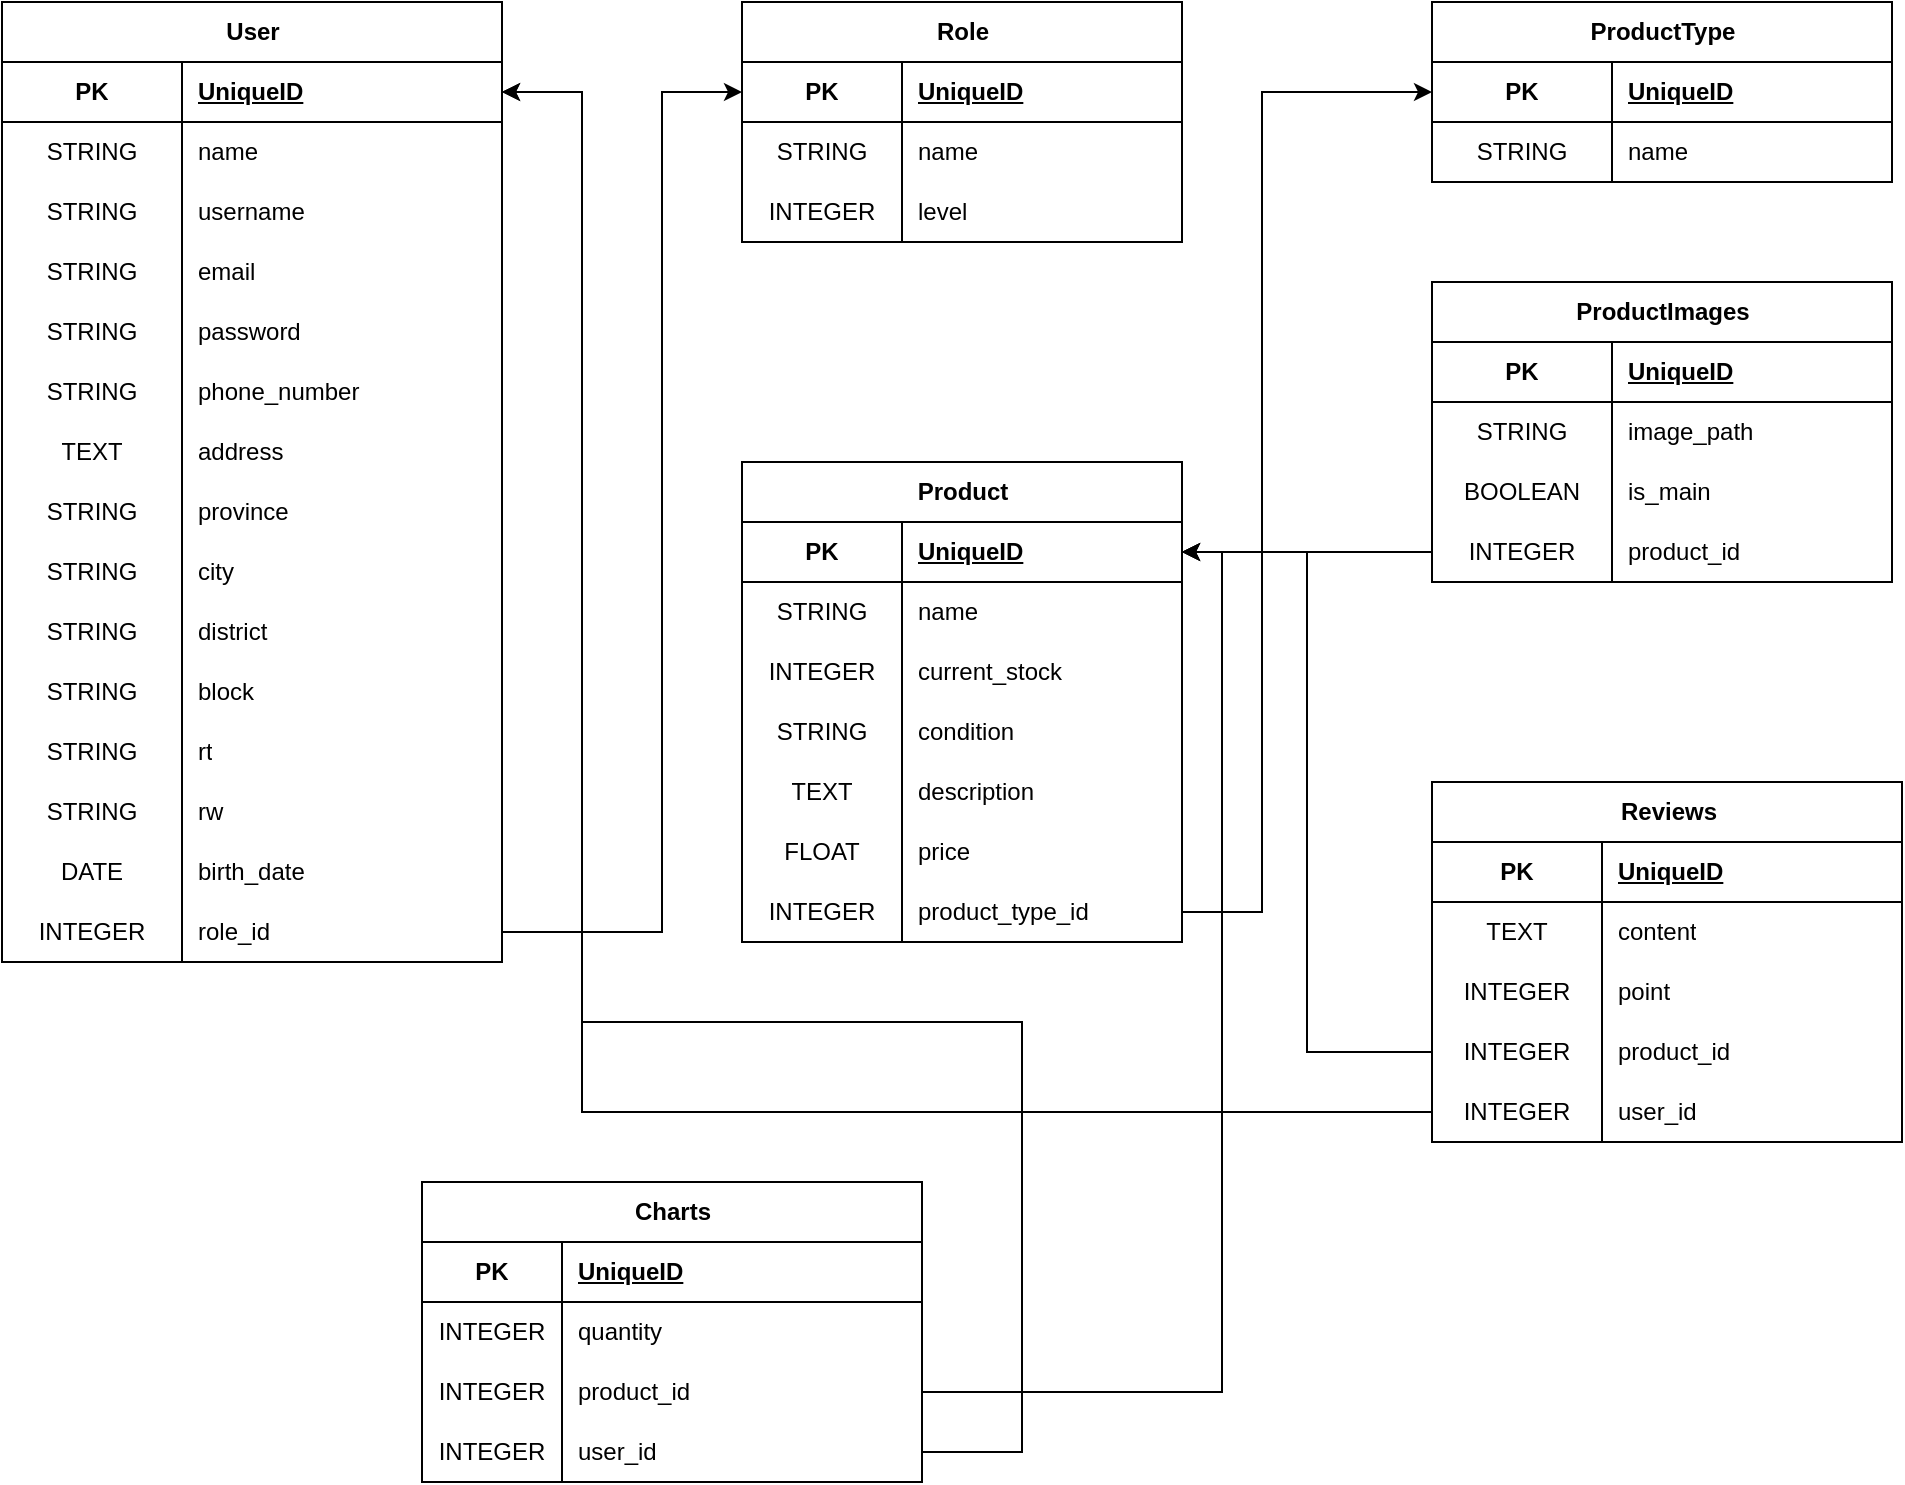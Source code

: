 <mxfile version="26.1.1">
  <diagram name="Page-1" id="uFQFGVS5x57OS-v0RUrf">
    <mxGraphModel dx="1300" dy="700" grid="1" gridSize="10" guides="1" tooltips="1" connect="1" arrows="1" fold="1" page="1" pageScale="1" pageWidth="850" pageHeight="1100" math="0" shadow="0">
      <root>
        <mxCell id="0" />
        <mxCell id="1" parent="0" />
        <mxCell id="eEXow3riam2Vm7GNMPYf-1" value="User" style="shape=table;startSize=30;container=1;collapsible=1;childLayout=tableLayout;fixedRows=1;rowLines=0;fontStyle=1;align=center;resizeLast=1;html=1;" vertex="1" parent="1">
          <mxGeometry x="330" y="180" width="250" height="480" as="geometry" />
        </mxCell>
        <mxCell id="eEXow3riam2Vm7GNMPYf-2" value="" style="shape=tableRow;horizontal=0;startSize=0;swimlaneHead=0;swimlaneBody=0;fillColor=none;collapsible=0;dropTarget=0;points=[[0,0.5],[1,0.5]];portConstraint=eastwest;top=0;left=0;right=0;bottom=1;" vertex="1" parent="eEXow3riam2Vm7GNMPYf-1">
          <mxGeometry y="30" width="250" height="30" as="geometry" />
        </mxCell>
        <mxCell id="eEXow3riam2Vm7GNMPYf-3" value="PK" style="shape=partialRectangle;connectable=0;fillColor=none;top=0;left=0;bottom=0;right=0;fontStyle=1;overflow=hidden;whiteSpace=wrap;html=1;" vertex="1" parent="eEXow3riam2Vm7GNMPYf-2">
          <mxGeometry width="90" height="30" as="geometry">
            <mxRectangle width="90" height="30" as="alternateBounds" />
          </mxGeometry>
        </mxCell>
        <mxCell id="eEXow3riam2Vm7GNMPYf-4" value="UniqueID" style="shape=partialRectangle;connectable=0;fillColor=none;top=0;left=0;bottom=0;right=0;align=left;spacingLeft=6;fontStyle=5;overflow=hidden;whiteSpace=wrap;html=1;" vertex="1" parent="eEXow3riam2Vm7GNMPYf-2">
          <mxGeometry x="90" width="160" height="30" as="geometry">
            <mxRectangle width="160" height="30" as="alternateBounds" />
          </mxGeometry>
        </mxCell>
        <mxCell id="eEXow3riam2Vm7GNMPYf-5" value="" style="shape=tableRow;horizontal=0;startSize=0;swimlaneHead=0;swimlaneBody=0;fillColor=none;collapsible=0;dropTarget=0;points=[[0,0.5],[1,0.5]];portConstraint=eastwest;top=0;left=0;right=0;bottom=0;" vertex="1" parent="eEXow3riam2Vm7GNMPYf-1">
          <mxGeometry y="60" width="250" height="30" as="geometry" />
        </mxCell>
        <mxCell id="eEXow3riam2Vm7GNMPYf-6" value="STRING" style="shape=partialRectangle;connectable=0;fillColor=none;top=0;left=0;bottom=0;right=0;editable=1;overflow=hidden;whiteSpace=wrap;html=1;" vertex="1" parent="eEXow3riam2Vm7GNMPYf-5">
          <mxGeometry width="90" height="30" as="geometry">
            <mxRectangle width="90" height="30" as="alternateBounds" />
          </mxGeometry>
        </mxCell>
        <mxCell id="eEXow3riam2Vm7GNMPYf-7" value="name" style="shape=partialRectangle;connectable=0;fillColor=none;top=0;left=0;bottom=0;right=0;align=left;spacingLeft=6;overflow=hidden;whiteSpace=wrap;html=1;" vertex="1" parent="eEXow3riam2Vm7GNMPYf-5">
          <mxGeometry x="90" width="160" height="30" as="geometry">
            <mxRectangle width="160" height="30" as="alternateBounds" />
          </mxGeometry>
        </mxCell>
        <mxCell id="eEXow3riam2Vm7GNMPYf-8" value="" style="shape=tableRow;horizontal=0;startSize=0;swimlaneHead=0;swimlaneBody=0;fillColor=none;collapsible=0;dropTarget=0;points=[[0,0.5],[1,0.5]];portConstraint=eastwest;top=0;left=0;right=0;bottom=0;" vertex="1" parent="eEXow3riam2Vm7GNMPYf-1">
          <mxGeometry y="90" width="250" height="30" as="geometry" />
        </mxCell>
        <mxCell id="eEXow3riam2Vm7GNMPYf-9" value="STRING" style="shape=partialRectangle;connectable=0;fillColor=none;top=0;left=0;bottom=0;right=0;editable=1;overflow=hidden;whiteSpace=wrap;html=1;" vertex="1" parent="eEXow3riam2Vm7GNMPYf-8">
          <mxGeometry width="90" height="30" as="geometry">
            <mxRectangle width="90" height="30" as="alternateBounds" />
          </mxGeometry>
        </mxCell>
        <mxCell id="eEXow3riam2Vm7GNMPYf-10" value="username" style="shape=partialRectangle;connectable=0;fillColor=none;top=0;left=0;bottom=0;right=0;align=left;spacingLeft=6;overflow=hidden;whiteSpace=wrap;html=1;" vertex="1" parent="eEXow3riam2Vm7GNMPYf-8">
          <mxGeometry x="90" width="160" height="30" as="geometry">
            <mxRectangle width="160" height="30" as="alternateBounds" />
          </mxGeometry>
        </mxCell>
        <mxCell id="eEXow3riam2Vm7GNMPYf-11" value="" style="shape=tableRow;horizontal=0;startSize=0;swimlaneHead=0;swimlaneBody=0;fillColor=none;collapsible=0;dropTarget=0;points=[[0,0.5],[1,0.5]];portConstraint=eastwest;top=0;left=0;right=0;bottom=0;" vertex="1" parent="eEXow3riam2Vm7GNMPYf-1">
          <mxGeometry y="120" width="250" height="30" as="geometry" />
        </mxCell>
        <mxCell id="eEXow3riam2Vm7GNMPYf-12" value="STRING" style="shape=partialRectangle;connectable=0;fillColor=none;top=0;left=0;bottom=0;right=0;editable=1;overflow=hidden;whiteSpace=wrap;html=1;" vertex="1" parent="eEXow3riam2Vm7GNMPYf-11">
          <mxGeometry width="90" height="30" as="geometry">
            <mxRectangle width="90" height="30" as="alternateBounds" />
          </mxGeometry>
        </mxCell>
        <mxCell id="eEXow3riam2Vm7GNMPYf-13" value="email" style="shape=partialRectangle;connectable=0;fillColor=none;top=0;left=0;bottom=0;right=0;align=left;spacingLeft=6;overflow=hidden;whiteSpace=wrap;html=1;" vertex="1" parent="eEXow3riam2Vm7GNMPYf-11">
          <mxGeometry x="90" width="160" height="30" as="geometry">
            <mxRectangle width="160" height="30" as="alternateBounds" />
          </mxGeometry>
        </mxCell>
        <mxCell id="eEXow3riam2Vm7GNMPYf-14" value="" style="shape=tableRow;horizontal=0;startSize=0;swimlaneHead=0;swimlaneBody=0;fillColor=none;collapsible=0;dropTarget=0;points=[[0,0.5],[1,0.5]];portConstraint=eastwest;top=0;left=0;right=0;bottom=0;" vertex="1" parent="eEXow3riam2Vm7GNMPYf-1">
          <mxGeometry y="150" width="250" height="30" as="geometry" />
        </mxCell>
        <mxCell id="eEXow3riam2Vm7GNMPYf-15" value="STRING" style="shape=partialRectangle;connectable=0;fillColor=none;top=0;left=0;bottom=0;right=0;editable=1;overflow=hidden;whiteSpace=wrap;html=1;" vertex="1" parent="eEXow3riam2Vm7GNMPYf-14">
          <mxGeometry width="90" height="30" as="geometry">
            <mxRectangle width="90" height="30" as="alternateBounds" />
          </mxGeometry>
        </mxCell>
        <mxCell id="eEXow3riam2Vm7GNMPYf-16" value="password" style="shape=partialRectangle;connectable=0;fillColor=none;top=0;left=0;bottom=0;right=0;align=left;spacingLeft=6;overflow=hidden;whiteSpace=wrap;html=1;" vertex="1" parent="eEXow3riam2Vm7GNMPYf-14">
          <mxGeometry x="90" width="160" height="30" as="geometry">
            <mxRectangle width="160" height="30" as="alternateBounds" />
          </mxGeometry>
        </mxCell>
        <mxCell id="eEXow3riam2Vm7GNMPYf-17" value="" style="shape=tableRow;horizontal=0;startSize=0;swimlaneHead=0;swimlaneBody=0;fillColor=none;collapsible=0;dropTarget=0;points=[[0,0.5],[1,0.5]];portConstraint=eastwest;top=0;left=0;right=0;bottom=0;" vertex="1" parent="eEXow3riam2Vm7GNMPYf-1">
          <mxGeometry y="180" width="250" height="30" as="geometry" />
        </mxCell>
        <mxCell id="eEXow3riam2Vm7GNMPYf-18" value="STRING" style="shape=partialRectangle;connectable=0;fillColor=none;top=0;left=0;bottom=0;right=0;editable=1;overflow=hidden;whiteSpace=wrap;html=1;" vertex="1" parent="eEXow3riam2Vm7GNMPYf-17">
          <mxGeometry width="90" height="30" as="geometry">
            <mxRectangle width="90" height="30" as="alternateBounds" />
          </mxGeometry>
        </mxCell>
        <mxCell id="eEXow3riam2Vm7GNMPYf-19" value="phone_number" style="shape=partialRectangle;connectable=0;fillColor=none;top=0;left=0;bottom=0;right=0;align=left;spacingLeft=6;overflow=hidden;whiteSpace=wrap;html=1;" vertex="1" parent="eEXow3riam2Vm7GNMPYf-17">
          <mxGeometry x="90" width="160" height="30" as="geometry">
            <mxRectangle width="160" height="30" as="alternateBounds" />
          </mxGeometry>
        </mxCell>
        <mxCell id="eEXow3riam2Vm7GNMPYf-20" value="" style="shape=tableRow;horizontal=0;startSize=0;swimlaneHead=0;swimlaneBody=0;fillColor=none;collapsible=0;dropTarget=0;points=[[0,0.5],[1,0.5]];portConstraint=eastwest;top=0;left=0;right=0;bottom=0;" vertex="1" parent="eEXow3riam2Vm7GNMPYf-1">
          <mxGeometry y="210" width="250" height="30" as="geometry" />
        </mxCell>
        <mxCell id="eEXow3riam2Vm7GNMPYf-21" value="TEXT" style="shape=partialRectangle;connectable=0;fillColor=none;top=0;left=0;bottom=0;right=0;editable=1;overflow=hidden;whiteSpace=wrap;html=1;" vertex="1" parent="eEXow3riam2Vm7GNMPYf-20">
          <mxGeometry width="90" height="30" as="geometry">
            <mxRectangle width="90" height="30" as="alternateBounds" />
          </mxGeometry>
        </mxCell>
        <mxCell id="eEXow3riam2Vm7GNMPYf-22" value="address" style="shape=partialRectangle;connectable=0;fillColor=none;top=0;left=0;bottom=0;right=0;align=left;spacingLeft=6;overflow=hidden;whiteSpace=wrap;html=1;" vertex="1" parent="eEXow3riam2Vm7GNMPYf-20">
          <mxGeometry x="90" width="160" height="30" as="geometry">
            <mxRectangle width="160" height="30" as="alternateBounds" />
          </mxGeometry>
        </mxCell>
        <mxCell id="eEXow3riam2Vm7GNMPYf-23" value="" style="shape=tableRow;horizontal=0;startSize=0;swimlaneHead=0;swimlaneBody=0;fillColor=none;collapsible=0;dropTarget=0;points=[[0,0.5],[1,0.5]];portConstraint=eastwest;top=0;left=0;right=0;bottom=0;" vertex="1" parent="eEXow3riam2Vm7GNMPYf-1">
          <mxGeometry y="240" width="250" height="30" as="geometry" />
        </mxCell>
        <mxCell id="eEXow3riam2Vm7GNMPYf-24" value="STRING" style="shape=partialRectangle;connectable=0;fillColor=none;top=0;left=0;bottom=0;right=0;editable=1;overflow=hidden;whiteSpace=wrap;html=1;" vertex="1" parent="eEXow3riam2Vm7GNMPYf-23">
          <mxGeometry width="90" height="30" as="geometry">
            <mxRectangle width="90" height="30" as="alternateBounds" />
          </mxGeometry>
        </mxCell>
        <mxCell id="eEXow3riam2Vm7GNMPYf-25" value="province" style="shape=partialRectangle;connectable=0;fillColor=none;top=0;left=0;bottom=0;right=0;align=left;spacingLeft=6;overflow=hidden;whiteSpace=wrap;html=1;" vertex="1" parent="eEXow3riam2Vm7GNMPYf-23">
          <mxGeometry x="90" width="160" height="30" as="geometry">
            <mxRectangle width="160" height="30" as="alternateBounds" />
          </mxGeometry>
        </mxCell>
        <mxCell id="eEXow3riam2Vm7GNMPYf-26" value="" style="shape=tableRow;horizontal=0;startSize=0;swimlaneHead=0;swimlaneBody=0;fillColor=none;collapsible=0;dropTarget=0;points=[[0,0.5],[1,0.5]];portConstraint=eastwest;top=0;left=0;right=0;bottom=0;" vertex="1" parent="eEXow3riam2Vm7GNMPYf-1">
          <mxGeometry y="270" width="250" height="30" as="geometry" />
        </mxCell>
        <mxCell id="eEXow3riam2Vm7GNMPYf-27" value="STRING" style="shape=partialRectangle;connectable=0;fillColor=none;top=0;left=0;bottom=0;right=0;editable=1;overflow=hidden;whiteSpace=wrap;html=1;" vertex="1" parent="eEXow3riam2Vm7GNMPYf-26">
          <mxGeometry width="90" height="30" as="geometry">
            <mxRectangle width="90" height="30" as="alternateBounds" />
          </mxGeometry>
        </mxCell>
        <mxCell id="eEXow3riam2Vm7GNMPYf-28" value="city" style="shape=partialRectangle;connectable=0;fillColor=none;top=0;left=0;bottom=0;right=0;align=left;spacingLeft=6;overflow=hidden;whiteSpace=wrap;html=1;" vertex="1" parent="eEXow3riam2Vm7GNMPYf-26">
          <mxGeometry x="90" width="160" height="30" as="geometry">
            <mxRectangle width="160" height="30" as="alternateBounds" />
          </mxGeometry>
        </mxCell>
        <mxCell id="eEXow3riam2Vm7GNMPYf-29" value="" style="shape=tableRow;horizontal=0;startSize=0;swimlaneHead=0;swimlaneBody=0;fillColor=none;collapsible=0;dropTarget=0;points=[[0,0.5],[1,0.5]];portConstraint=eastwest;top=0;left=0;right=0;bottom=0;" vertex="1" parent="eEXow3riam2Vm7GNMPYf-1">
          <mxGeometry y="300" width="250" height="30" as="geometry" />
        </mxCell>
        <mxCell id="eEXow3riam2Vm7GNMPYf-30" value="STRING" style="shape=partialRectangle;connectable=0;fillColor=none;top=0;left=0;bottom=0;right=0;editable=1;overflow=hidden;whiteSpace=wrap;html=1;" vertex="1" parent="eEXow3riam2Vm7GNMPYf-29">
          <mxGeometry width="90" height="30" as="geometry">
            <mxRectangle width="90" height="30" as="alternateBounds" />
          </mxGeometry>
        </mxCell>
        <mxCell id="eEXow3riam2Vm7GNMPYf-31" value="district" style="shape=partialRectangle;connectable=0;fillColor=none;top=0;left=0;bottom=0;right=0;align=left;spacingLeft=6;overflow=hidden;whiteSpace=wrap;html=1;" vertex="1" parent="eEXow3riam2Vm7GNMPYf-29">
          <mxGeometry x="90" width="160" height="30" as="geometry">
            <mxRectangle width="160" height="30" as="alternateBounds" />
          </mxGeometry>
        </mxCell>
        <mxCell id="eEXow3riam2Vm7GNMPYf-32" value="" style="shape=tableRow;horizontal=0;startSize=0;swimlaneHead=0;swimlaneBody=0;fillColor=none;collapsible=0;dropTarget=0;points=[[0,0.5],[1,0.5]];portConstraint=eastwest;top=0;left=0;right=0;bottom=0;" vertex="1" parent="eEXow3riam2Vm7GNMPYf-1">
          <mxGeometry y="330" width="250" height="30" as="geometry" />
        </mxCell>
        <mxCell id="eEXow3riam2Vm7GNMPYf-33" value="STRING" style="shape=partialRectangle;connectable=0;fillColor=none;top=0;left=0;bottom=0;right=0;editable=1;overflow=hidden;whiteSpace=wrap;html=1;" vertex="1" parent="eEXow3riam2Vm7GNMPYf-32">
          <mxGeometry width="90" height="30" as="geometry">
            <mxRectangle width="90" height="30" as="alternateBounds" />
          </mxGeometry>
        </mxCell>
        <mxCell id="eEXow3riam2Vm7GNMPYf-34" value="block" style="shape=partialRectangle;connectable=0;fillColor=none;top=0;left=0;bottom=0;right=0;align=left;spacingLeft=6;overflow=hidden;whiteSpace=wrap;html=1;" vertex="1" parent="eEXow3riam2Vm7GNMPYf-32">
          <mxGeometry x="90" width="160" height="30" as="geometry">
            <mxRectangle width="160" height="30" as="alternateBounds" />
          </mxGeometry>
        </mxCell>
        <mxCell id="eEXow3riam2Vm7GNMPYf-35" value="" style="shape=tableRow;horizontal=0;startSize=0;swimlaneHead=0;swimlaneBody=0;fillColor=none;collapsible=0;dropTarget=0;points=[[0,0.5],[1,0.5]];portConstraint=eastwest;top=0;left=0;right=0;bottom=0;" vertex="1" parent="eEXow3riam2Vm7GNMPYf-1">
          <mxGeometry y="360" width="250" height="30" as="geometry" />
        </mxCell>
        <mxCell id="eEXow3riam2Vm7GNMPYf-36" value="STRING" style="shape=partialRectangle;connectable=0;fillColor=none;top=0;left=0;bottom=0;right=0;editable=1;overflow=hidden;whiteSpace=wrap;html=1;" vertex="1" parent="eEXow3riam2Vm7GNMPYf-35">
          <mxGeometry width="90" height="30" as="geometry">
            <mxRectangle width="90" height="30" as="alternateBounds" />
          </mxGeometry>
        </mxCell>
        <mxCell id="eEXow3riam2Vm7GNMPYf-37" value="rt" style="shape=partialRectangle;connectable=0;fillColor=none;top=0;left=0;bottom=0;right=0;align=left;spacingLeft=6;overflow=hidden;whiteSpace=wrap;html=1;" vertex="1" parent="eEXow3riam2Vm7GNMPYf-35">
          <mxGeometry x="90" width="160" height="30" as="geometry">
            <mxRectangle width="160" height="30" as="alternateBounds" />
          </mxGeometry>
        </mxCell>
        <mxCell id="eEXow3riam2Vm7GNMPYf-38" value="" style="shape=tableRow;horizontal=0;startSize=0;swimlaneHead=0;swimlaneBody=0;fillColor=none;collapsible=0;dropTarget=0;points=[[0,0.5],[1,0.5]];portConstraint=eastwest;top=0;left=0;right=0;bottom=0;" vertex="1" parent="eEXow3riam2Vm7GNMPYf-1">
          <mxGeometry y="390" width="250" height="30" as="geometry" />
        </mxCell>
        <mxCell id="eEXow3riam2Vm7GNMPYf-39" value="STRING" style="shape=partialRectangle;connectable=0;fillColor=none;top=0;left=0;bottom=0;right=0;editable=1;overflow=hidden;whiteSpace=wrap;html=1;" vertex="1" parent="eEXow3riam2Vm7GNMPYf-38">
          <mxGeometry width="90" height="30" as="geometry">
            <mxRectangle width="90" height="30" as="alternateBounds" />
          </mxGeometry>
        </mxCell>
        <mxCell id="eEXow3riam2Vm7GNMPYf-40" value="rw" style="shape=partialRectangle;connectable=0;fillColor=none;top=0;left=0;bottom=0;right=0;align=left;spacingLeft=6;overflow=hidden;whiteSpace=wrap;html=1;" vertex="1" parent="eEXow3riam2Vm7GNMPYf-38">
          <mxGeometry x="90" width="160" height="30" as="geometry">
            <mxRectangle width="160" height="30" as="alternateBounds" />
          </mxGeometry>
        </mxCell>
        <mxCell id="eEXow3riam2Vm7GNMPYf-41" value="" style="shape=tableRow;horizontal=0;startSize=0;swimlaneHead=0;swimlaneBody=0;fillColor=none;collapsible=0;dropTarget=0;points=[[0,0.5],[1,0.5]];portConstraint=eastwest;top=0;left=0;right=0;bottom=0;" vertex="1" parent="eEXow3riam2Vm7GNMPYf-1">
          <mxGeometry y="420" width="250" height="30" as="geometry" />
        </mxCell>
        <mxCell id="eEXow3riam2Vm7GNMPYf-42" value="DATE" style="shape=partialRectangle;connectable=0;fillColor=none;top=0;left=0;bottom=0;right=0;editable=1;overflow=hidden;whiteSpace=wrap;html=1;" vertex="1" parent="eEXow3riam2Vm7GNMPYf-41">
          <mxGeometry width="90" height="30" as="geometry">
            <mxRectangle width="90" height="30" as="alternateBounds" />
          </mxGeometry>
        </mxCell>
        <mxCell id="eEXow3riam2Vm7GNMPYf-43" value="birth_date" style="shape=partialRectangle;connectable=0;fillColor=none;top=0;left=0;bottom=0;right=0;align=left;spacingLeft=6;overflow=hidden;whiteSpace=wrap;html=1;" vertex="1" parent="eEXow3riam2Vm7GNMPYf-41">
          <mxGeometry x="90" width="160" height="30" as="geometry">
            <mxRectangle width="160" height="30" as="alternateBounds" />
          </mxGeometry>
        </mxCell>
        <mxCell id="eEXow3riam2Vm7GNMPYf-44" value="" style="shape=tableRow;horizontal=0;startSize=0;swimlaneHead=0;swimlaneBody=0;fillColor=none;collapsible=0;dropTarget=0;points=[[0,0.5],[1,0.5]];portConstraint=eastwest;top=0;left=0;right=0;bottom=0;" vertex="1" parent="eEXow3riam2Vm7GNMPYf-1">
          <mxGeometry y="450" width="250" height="30" as="geometry" />
        </mxCell>
        <mxCell id="eEXow3riam2Vm7GNMPYf-45" value="INTEGER" style="shape=partialRectangle;connectable=0;fillColor=none;top=0;left=0;bottom=0;right=0;editable=1;overflow=hidden;whiteSpace=wrap;html=1;" vertex="1" parent="eEXow3riam2Vm7GNMPYf-44">
          <mxGeometry width="90" height="30" as="geometry">
            <mxRectangle width="90" height="30" as="alternateBounds" />
          </mxGeometry>
        </mxCell>
        <mxCell id="eEXow3riam2Vm7GNMPYf-46" value="role_id" style="shape=partialRectangle;connectable=0;fillColor=none;top=0;left=0;bottom=0;right=0;align=left;spacingLeft=6;overflow=hidden;whiteSpace=wrap;html=1;" vertex="1" parent="eEXow3riam2Vm7GNMPYf-44">
          <mxGeometry x="90" width="160" height="30" as="geometry">
            <mxRectangle width="160" height="30" as="alternateBounds" />
          </mxGeometry>
        </mxCell>
        <mxCell id="eEXow3riam2Vm7GNMPYf-47" value="Role" style="shape=table;startSize=30;container=1;collapsible=1;childLayout=tableLayout;fixedRows=1;rowLines=0;fontStyle=1;align=center;resizeLast=1;html=1;" vertex="1" parent="1">
          <mxGeometry x="700" y="180" width="220" height="120" as="geometry" />
        </mxCell>
        <mxCell id="eEXow3riam2Vm7GNMPYf-48" value="" style="shape=tableRow;horizontal=0;startSize=0;swimlaneHead=0;swimlaneBody=0;fillColor=none;collapsible=0;dropTarget=0;points=[[0,0.5],[1,0.5]];portConstraint=eastwest;top=0;left=0;right=0;bottom=1;" vertex="1" parent="eEXow3riam2Vm7GNMPYf-47">
          <mxGeometry y="30" width="220" height="30" as="geometry" />
        </mxCell>
        <mxCell id="eEXow3riam2Vm7GNMPYf-49" value="PK" style="shape=partialRectangle;connectable=0;fillColor=none;top=0;left=0;bottom=0;right=0;fontStyle=1;overflow=hidden;whiteSpace=wrap;html=1;" vertex="1" parent="eEXow3riam2Vm7GNMPYf-48">
          <mxGeometry width="80" height="30" as="geometry">
            <mxRectangle width="80" height="30" as="alternateBounds" />
          </mxGeometry>
        </mxCell>
        <mxCell id="eEXow3riam2Vm7GNMPYf-50" value="UniqueID" style="shape=partialRectangle;connectable=0;fillColor=none;top=0;left=0;bottom=0;right=0;align=left;spacingLeft=6;fontStyle=5;overflow=hidden;whiteSpace=wrap;html=1;" vertex="1" parent="eEXow3riam2Vm7GNMPYf-48">
          <mxGeometry x="80" width="140" height="30" as="geometry">
            <mxRectangle width="140" height="30" as="alternateBounds" />
          </mxGeometry>
        </mxCell>
        <mxCell id="eEXow3riam2Vm7GNMPYf-51" value="" style="shape=tableRow;horizontal=0;startSize=0;swimlaneHead=0;swimlaneBody=0;fillColor=none;collapsible=0;dropTarget=0;points=[[0,0.5],[1,0.5]];portConstraint=eastwest;top=0;left=0;right=0;bottom=0;" vertex="1" parent="eEXow3riam2Vm7GNMPYf-47">
          <mxGeometry y="60" width="220" height="30" as="geometry" />
        </mxCell>
        <mxCell id="eEXow3riam2Vm7GNMPYf-52" value="STRING" style="shape=partialRectangle;connectable=0;fillColor=none;top=0;left=0;bottom=0;right=0;editable=1;overflow=hidden;whiteSpace=wrap;html=1;" vertex="1" parent="eEXow3riam2Vm7GNMPYf-51">
          <mxGeometry width="80" height="30" as="geometry">
            <mxRectangle width="80" height="30" as="alternateBounds" />
          </mxGeometry>
        </mxCell>
        <mxCell id="eEXow3riam2Vm7GNMPYf-53" value="name" style="shape=partialRectangle;connectable=0;fillColor=none;top=0;left=0;bottom=0;right=0;align=left;spacingLeft=6;overflow=hidden;whiteSpace=wrap;html=1;" vertex="1" parent="eEXow3riam2Vm7GNMPYf-51">
          <mxGeometry x="80" width="140" height="30" as="geometry">
            <mxRectangle width="140" height="30" as="alternateBounds" />
          </mxGeometry>
        </mxCell>
        <mxCell id="eEXow3riam2Vm7GNMPYf-54" value="" style="shape=tableRow;horizontal=0;startSize=0;swimlaneHead=0;swimlaneBody=0;fillColor=none;collapsible=0;dropTarget=0;points=[[0,0.5],[1,0.5]];portConstraint=eastwest;top=0;left=0;right=0;bottom=0;" vertex="1" parent="eEXow3riam2Vm7GNMPYf-47">
          <mxGeometry y="90" width="220" height="30" as="geometry" />
        </mxCell>
        <mxCell id="eEXow3riam2Vm7GNMPYf-55" value="INTEGER" style="shape=partialRectangle;connectable=0;fillColor=none;top=0;left=0;bottom=0;right=0;editable=1;overflow=hidden;whiteSpace=wrap;html=1;" vertex="1" parent="eEXow3riam2Vm7GNMPYf-54">
          <mxGeometry width="80" height="30" as="geometry">
            <mxRectangle width="80" height="30" as="alternateBounds" />
          </mxGeometry>
        </mxCell>
        <mxCell id="eEXow3riam2Vm7GNMPYf-56" value="level" style="shape=partialRectangle;connectable=0;fillColor=none;top=0;left=0;bottom=0;right=0;align=left;spacingLeft=6;overflow=hidden;whiteSpace=wrap;html=1;" vertex="1" parent="eEXow3riam2Vm7GNMPYf-54">
          <mxGeometry x="80" width="140" height="30" as="geometry">
            <mxRectangle width="140" height="30" as="alternateBounds" />
          </mxGeometry>
        </mxCell>
        <mxCell id="eEXow3riam2Vm7GNMPYf-60" style="edgeStyle=orthogonalEdgeStyle;rounded=0;orthogonalLoop=1;jettySize=auto;html=1;entryX=0;entryY=0.5;entryDx=0;entryDy=0;" edge="1" parent="1" source="eEXow3riam2Vm7GNMPYf-44" target="eEXow3riam2Vm7GNMPYf-48">
          <mxGeometry relative="1" as="geometry">
            <Array as="points">
              <mxPoint x="660" y="645" />
              <mxPoint x="660" y="225" />
            </Array>
          </mxGeometry>
        </mxCell>
        <mxCell id="eEXow3riam2Vm7GNMPYf-61" value="Product" style="shape=table;startSize=30;container=1;collapsible=1;childLayout=tableLayout;fixedRows=1;rowLines=0;fontStyle=1;align=center;resizeLast=1;html=1;" vertex="1" parent="1">
          <mxGeometry x="700" y="410" width="220.0" height="240" as="geometry" />
        </mxCell>
        <mxCell id="eEXow3riam2Vm7GNMPYf-62" value="" style="shape=tableRow;horizontal=0;startSize=0;swimlaneHead=0;swimlaneBody=0;fillColor=none;collapsible=0;dropTarget=0;points=[[0,0.5],[1,0.5]];portConstraint=eastwest;top=0;left=0;right=0;bottom=1;" vertex="1" parent="eEXow3riam2Vm7GNMPYf-61">
          <mxGeometry y="30" width="220.0" height="30" as="geometry" />
        </mxCell>
        <mxCell id="eEXow3riam2Vm7GNMPYf-63" value="PK" style="shape=partialRectangle;connectable=0;fillColor=none;top=0;left=0;bottom=0;right=0;fontStyle=1;overflow=hidden;whiteSpace=wrap;html=1;" vertex="1" parent="eEXow3riam2Vm7GNMPYf-62">
          <mxGeometry width="80" height="30" as="geometry">
            <mxRectangle width="80" height="30" as="alternateBounds" />
          </mxGeometry>
        </mxCell>
        <mxCell id="eEXow3riam2Vm7GNMPYf-64" value="UniqueID" style="shape=partialRectangle;connectable=0;fillColor=none;top=0;left=0;bottom=0;right=0;align=left;spacingLeft=6;fontStyle=5;overflow=hidden;whiteSpace=wrap;html=1;" vertex="1" parent="eEXow3riam2Vm7GNMPYf-62">
          <mxGeometry x="80" width="140.0" height="30" as="geometry">
            <mxRectangle width="140.0" height="30" as="alternateBounds" />
          </mxGeometry>
        </mxCell>
        <mxCell id="eEXow3riam2Vm7GNMPYf-65" value="" style="shape=tableRow;horizontal=0;startSize=0;swimlaneHead=0;swimlaneBody=0;fillColor=none;collapsible=0;dropTarget=0;points=[[0,0.5],[1,0.5]];portConstraint=eastwest;top=0;left=0;right=0;bottom=0;" vertex="1" parent="eEXow3riam2Vm7GNMPYf-61">
          <mxGeometry y="60" width="220.0" height="30" as="geometry" />
        </mxCell>
        <mxCell id="eEXow3riam2Vm7GNMPYf-66" value="STRING" style="shape=partialRectangle;connectable=0;fillColor=none;top=0;left=0;bottom=0;right=0;editable=1;overflow=hidden;whiteSpace=wrap;html=1;" vertex="1" parent="eEXow3riam2Vm7GNMPYf-65">
          <mxGeometry width="80" height="30" as="geometry">
            <mxRectangle width="80" height="30" as="alternateBounds" />
          </mxGeometry>
        </mxCell>
        <mxCell id="eEXow3riam2Vm7GNMPYf-67" value="name" style="shape=partialRectangle;connectable=0;fillColor=none;top=0;left=0;bottom=0;right=0;align=left;spacingLeft=6;overflow=hidden;whiteSpace=wrap;html=1;" vertex="1" parent="eEXow3riam2Vm7GNMPYf-65">
          <mxGeometry x="80" width="140.0" height="30" as="geometry">
            <mxRectangle width="140.0" height="30" as="alternateBounds" />
          </mxGeometry>
        </mxCell>
        <mxCell id="eEXow3riam2Vm7GNMPYf-68" value="" style="shape=tableRow;horizontal=0;startSize=0;swimlaneHead=0;swimlaneBody=0;fillColor=none;collapsible=0;dropTarget=0;points=[[0,0.5],[1,0.5]];portConstraint=eastwest;top=0;left=0;right=0;bottom=0;" vertex="1" parent="eEXow3riam2Vm7GNMPYf-61">
          <mxGeometry y="90" width="220.0" height="30" as="geometry" />
        </mxCell>
        <mxCell id="eEXow3riam2Vm7GNMPYf-69" value="INTEGER" style="shape=partialRectangle;connectable=0;fillColor=none;top=0;left=0;bottom=0;right=0;editable=1;overflow=hidden;whiteSpace=wrap;html=1;" vertex="1" parent="eEXow3riam2Vm7GNMPYf-68">
          <mxGeometry width="80" height="30" as="geometry">
            <mxRectangle width="80" height="30" as="alternateBounds" />
          </mxGeometry>
        </mxCell>
        <mxCell id="eEXow3riam2Vm7GNMPYf-70" value="current_stock" style="shape=partialRectangle;connectable=0;fillColor=none;top=0;left=0;bottom=0;right=0;align=left;spacingLeft=6;overflow=hidden;whiteSpace=wrap;html=1;" vertex="1" parent="eEXow3riam2Vm7GNMPYf-68">
          <mxGeometry x="80" width="140.0" height="30" as="geometry">
            <mxRectangle width="140.0" height="30" as="alternateBounds" />
          </mxGeometry>
        </mxCell>
        <mxCell id="eEXow3riam2Vm7GNMPYf-71" value="" style="shape=tableRow;horizontal=0;startSize=0;swimlaneHead=0;swimlaneBody=0;fillColor=none;collapsible=0;dropTarget=0;points=[[0,0.5],[1,0.5]];portConstraint=eastwest;top=0;left=0;right=0;bottom=0;" vertex="1" parent="eEXow3riam2Vm7GNMPYf-61">
          <mxGeometry y="120" width="220.0" height="30" as="geometry" />
        </mxCell>
        <mxCell id="eEXow3riam2Vm7GNMPYf-72" value="STRING" style="shape=partialRectangle;connectable=0;fillColor=none;top=0;left=0;bottom=0;right=0;editable=1;overflow=hidden;whiteSpace=wrap;html=1;" vertex="1" parent="eEXow3riam2Vm7GNMPYf-71">
          <mxGeometry width="80" height="30" as="geometry">
            <mxRectangle width="80" height="30" as="alternateBounds" />
          </mxGeometry>
        </mxCell>
        <mxCell id="eEXow3riam2Vm7GNMPYf-73" value="condition" style="shape=partialRectangle;connectable=0;fillColor=none;top=0;left=0;bottom=0;right=0;align=left;spacingLeft=6;overflow=hidden;whiteSpace=wrap;html=1;" vertex="1" parent="eEXow3riam2Vm7GNMPYf-71">
          <mxGeometry x="80" width="140.0" height="30" as="geometry">
            <mxRectangle width="140.0" height="30" as="alternateBounds" />
          </mxGeometry>
        </mxCell>
        <mxCell id="eEXow3riam2Vm7GNMPYf-74" value="" style="shape=tableRow;horizontal=0;startSize=0;swimlaneHead=0;swimlaneBody=0;fillColor=none;collapsible=0;dropTarget=0;points=[[0,0.5],[1,0.5]];portConstraint=eastwest;top=0;left=0;right=0;bottom=0;" vertex="1" parent="eEXow3riam2Vm7GNMPYf-61">
          <mxGeometry y="150" width="220.0" height="30" as="geometry" />
        </mxCell>
        <mxCell id="eEXow3riam2Vm7GNMPYf-75" value="TEXT" style="shape=partialRectangle;connectable=0;fillColor=none;top=0;left=0;bottom=0;right=0;editable=1;overflow=hidden;whiteSpace=wrap;html=1;" vertex="1" parent="eEXow3riam2Vm7GNMPYf-74">
          <mxGeometry width="80" height="30" as="geometry">
            <mxRectangle width="80" height="30" as="alternateBounds" />
          </mxGeometry>
        </mxCell>
        <mxCell id="eEXow3riam2Vm7GNMPYf-76" value="description" style="shape=partialRectangle;connectable=0;fillColor=none;top=0;left=0;bottom=0;right=0;align=left;spacingLeft=6;overflow=hidden;whiteSpace=wrap;html=1;" vertex="1" parent="eEXow3riam2Vm7GNMPYf-74">
          <mxGeometry x="80" width="140.0" height="30" as="geometry">
            <mxRectangle width="140.0" height="30" as="alternateBounds" />
          </mxGeometry>
        </mxCell>
        <mxCell id="eEXow3riam2Vm7GNMPYf-111" value="" style="shape=tableRow;horizontal=0;startSize=0;swimlaneHead=0;swimlaneBody=0;fillColor=none;collapsible=0;dropTarget=0;points=[[0,0.5],[1,0.5]];portConstraint=eastwest;top=0;left=0;right=0;bottom=0;" vertex="1" parent="eEXow3riam2Vm7GNMPYf-61">
          <mxGeometry y="180" width="220.0" height="30" as="geometry" />
        </mxCell>
        <mxCell id="eEXow3riam2Vm7GNMPYf-112" value="FLOAT" style="shape=partialRectangle;connectable=0;fillColor=none;top=0;left=0;bottom=0;right=0;editable=1;overflow=hidden;whiteSpace=wrap;html=1;" vertex="1" parent="eEXow3riam2Vm7GNMPYf-111">
          <mxGeometry width="80" height="30" as="geometry">
            <mxRectangle width="80" height="30" as="alternateBounds" />
          </mxGeometry>
        </mxCell>
        <mxCell id="eEXow3riam2Vm7GNMPYf-113" value="price" style="shape=partialRectangle;connectable=0;fillColor=none;top=0;left=0;bottom=0;right=0;align=left;spacingLeft=6;overflow=hidden;whiteSpace=wrap;html=1;" vertex="1" parent="eEXow3riam2Vm7GNMPYf-111">
          <mxGeometry x="80" width="140.0" height="30" as="geometry">
            <mxRectangle width="140.0" height="30" as="alternateBounds" />
          </mxGeometry>
        </mxCell>
        <mxCell id="eEXow3riam2Vm7GNMPYf-77" value="" style="shape=tableRow;horizontal=0;startSize=0;swimlaneHead=0;swimlaneBody=0;fillColor=none;collapsible=0;dropTarget=0;points=[[0,0.5],[1,0.5]];portConstraint=eastwest;top=0;left=0;right=0;bottom=0;" vertex="1" parent="eEXow3riam2Vm7GNMPYf-61">
          <mxGeometry y="210" width="220.0" height="30" as="geometry" />
        </mxCell>
        <mxCell id="eEXow3riam2Vm7GNMPYf-78" value="INTEGER" style="shape=partialRectangle;connectable=0;fillColor=none;top=0;left=0;bottom=0;right=0;editable=1;overflow=hidden;whiteSpace=wrap;html=1;" vertex="1" parent="eEXow3riam2Vm7GNMPYf-77">
          <mxGeometry width="80" height="30" as="geometry">
            <mxRectangle width="80" height="30" as="alternateBounds" />
          </mxGeometry>
        </mxCell>
        <mxCell id="eEXow3riam2Vm7GNMPYf-79" value="product_type_id" style="shape=partialRectangle;connectable=0;fillColor=none;top=0;left=0;bottom=0;right=0;align=left;spacingLeft=6;overflow=hidden;whiteSpace=wrap;html=1;" vertex="1" parent="eEXow3riam2Vm7GNMPYf-77">
          <mxGeometry x="80" width="140.0" height="30" as="geometry">
            <mxRectangle width="140.0" height="30" as="alternateBounds" />
          </mxGeometry>
        </mxCell>
        <mxCell id="eEXow3riam2Vm7GNMPYf-83" value="ProductType" style="shape=table;startSize=30;container=1;collapsible=1;childLayout=tableLayout;fixedRows=1;rowLines=0;fontStyle=1;align=center;resizeLast=1;html=1;" vertex="1" parent="1">
          <mxGeometry x="1045" y="180" width="230" height="90" as="geometry" />
        </mxCell>
        <mxCell id="eEXow3riam2Vm7GNMPYf-84" value="" style="shape=tableRow;horizontal=0;startSize=0;swimlaneHead=0;swimlaneBody=0;fillColor=none;collapsible=0;dropTarget=0;points=[[0,0.5],[1,0.5]];portConstraint=eastwest;top=0;left=0;right=0;bottom=1;" vertex="1" parent="eEXow3riam2Vm7GNMPYf-83">
          <mxGeometry y="30" width="230" height="30" as="geometry" />
        </mxCell>
        <mxCell id="eEXow3riam2Vm7GNMPYf-85" value="PK" style="shape=partialRectangle;connectable=0;fillColor=none;top=0;left=0;bottom=0;right=0;fontStyle=1;overflow=hidden;whiteSpace=wrap;html=1;" vertex="1" parent="eEXow3riam2Vm7GNMPYf-84">
          <mxGeometry width="90" height="30" as="geometry">
            <mxRectangle width="90" height="30" as="alternateBounds" />
          </mxGeometry>
        </mxCell>
        <mxCell id="eEXow3riam2Vm7GNMPYf-86" value="UniqueID" style="shape=partialRectangle;connectable=0;fillColor=none;top=0;left=0;bottom=0;right=0;align=left;spacingLeft=6;fontStyle=5;overflow=hidden;whiteSpace=wrap;html=1;" vertex="1" parent="eEXow3riam2Vm7GNMPYf-84">
          <mxGeometry x="90" width="140" height="30" as="geometry">
            <mxRectangle width="140" height="30" as="alternateBounds" />
          </mxGeometry>
        </mxCell>
        <mxCell id="eEXow3riam2Vm7GNMPYf-87" value="" style="shape=tableRow;horizontal=0;startSize=0;swimlaneHead=0;swimlaneBody=0;fillColor=none;collapsible=0;dropTarget=0;points=[[0,0.5],[1,0.5]];portConstraint=eastwest;top=0;left=0;right=0;bottom=0;" vertex="1" parent="eEXow3riam2Vm7GNMPYf-83">
          <mxGeometry y="60" width="230" height="30" as="geometry" />
        </mxCell>
        <mxCell id="eEXow3riam2Vm7GNMPYf-88" value="STRING" style="shape=partialRectangle;connectable=0;fillColor=none;top=0;left=0;bottom=0;right=0;editable=1;overflow=hidden;whiteSpace=wrap;html=1;" vertex="1" parent="eEXow3riam2Vm7GNMPYf-87">
          <mxGeometry width="90" height="30" as="geometry">
            <mxRectangle width="90" height="30" as="alternateBounds" />
          </mxGeometry>
        </mxCell>
        <mxCell id="eEXow3riam2Vm7GNMPYf-89" value="name" style="shape=partialRectangle;connectable=0;fillColor=none;top=0;left=0;bottom=0;right=0;align=left;spacingLeft=6;overflow=hidden;whiteSpace=wrap;html=1;" vertex="1" parent="eEXow3riam2Vm7GNMPYf-87">
          <mxGeometry x="90" width="140" height="30" as="geometry">
            <mxRectangle width="140" height="30" as="alternateBounds" />
          </mxGeometry>
        </mxCell>
        <mxCell id="eEXow3riam2Vm7GNMPYf-96" style="edgeStyle=orthogonalEdgeStyle;rounded=0;orthogonalLoop=1;jettySize=auto;html=1;entryX=0;entryY=0.5;entryDx=0;entryDy=0;" edge="1" parent="1" source="eEXow3riam2Vm7GNMPYf-77" target="eEXow3riam2Vm7GNMPYf-84">
          <mxGeometry relative="1" as="geometry">
            <Array as="points">
              <mxPoint x="960" y="635" />
              <mxPoint x="960" y="225" />
            </Array>
          </mxGeometry>
        </mxCell>
        <mxCell id="eEXow3riam2Vm7GNMPYf-97" value="ProductImages" style="shape=table;startSize=30;container=1;collapsible=1;childLayout=tableLayout;fixedRows=1;rowLines=0;fontStyle=1;align=center;resizeLast=1;html=1;" vertex="1" parent="1">
          <mxGeometry x="1045" y="320" width="230" height="150" as="geometry" />
        </mxCell>
        <mxCell id="eEXow3riam2Vm7GNMPYf-98" value="" style="shape=tableRow;horizontal=0;startSize=0;swimlaneHead=0;swimlaneBody=0;fillColor=none;collapsible=0;dropTarget=0;points=[[0,0.5],[1,0.5]];portConstraint=eastwest;top=0;left=0;right=0;bottom=1;" vertex="1" parent="eEXow3riam2Vm7GNMPYf-97">
          <mxGeometry y="30" width="230" height="30" as="geometry" />
        </mxCell>
        <mxCell id="eEXow3riam2Vm7GNMPYf-99" value="PK" style="shape=partialRectangle;connectable=0;fillColor=none;top=0;left=0;bottom=0;right=0;fontStyle=1;overflow=hidden;whiteSpace=wrap;html=1;" vertex="1" parent="eEXow3riam2Vm7GNMPYf-98">
          <mxGeometry width="90" height="30" as="geometry">
            <mxRectangle width="90" height="30" as="alternateBounds" />
          </mxGeometry>
        </mxCell>
        <mxCell id="eEXow3riam2Vm7GNMPYf-100" value="UniqueID" style="shape=partialRectangle;connectable=0;fillColor=none;top=0;left=0;bottom=0;right=0;align=left;spacingLeft=6;fontStyle=5;overflow=hidden;whiteSpace=wrap;html=1;" vertex="1" parent="eEXow3riam2Vm7GNMPYf-98">
          <mxGeometry x="90" width="140" height="30" as="geometry">
            <mxRectangle width="140" height="30" as="alternateBounds" />
          </mxGeometry>
        </mxCell>
        <mxCell id="eEXow3riam2Vm7GNMPYf-101" value="" style="shape=tableRow;horizontal=0;startSize=0;swimlaneHead=0;swimlaneBody=0;fillColor=none;collapsible=0;dropTarget=0;points=[[0,0.5],[1,0.5]];portConstraint=eastwest;top=0;left=0;right=0;bottom=0;" vertex="1" parent="eEXow3riam2Vm7GNMPYf-97">
          <mxGeometry y="60" width="230" height="30" as="geometry" />
        </mxCell>
        <mxCell id="eEXow3riam2Vm7GNMPYf-102" value="STRING" style="shape=partialRectangle;connectable=0;fillColor=none;top=0;left=0;bottom=0;right=0;editable=1;overflow=hidden;whiteSpace=wrap;html=1;" vertex="1" parent="eEXow3riam2Vm7GNMPYf-101">
          <mxGeometry width="90" height="30" as="geometry">
            <mxRectangle width="90" height="30" as="alternateBounds" />
          </mxGeometry>
        </mxCell>
        <mxCell id="eEXow3riam2Vm7GNMPYf-103" value="image_path" style="shape=partialRectangle;connectable=0;fillColor=none;top=0;left=0;bottom=0;right=0;align=left;spacingLeft=6;overflow=hidden;whiteSpace=wrap;html=1;" vertex="1" parent="eEXow3riam2Vm7GNMPYf-101">
          <mxGeometry x="90" width="140" height="30" as="geometry">
            <mxRectangle width="140" height="30" as="alternateBounds" />
          </mxGeometry>
        </mxCell>
        <mxCell id="eEXow3riam2Vm7GNMPYf-104" value="" style="shape=tableRow;horizontal=0;startSize=0;swimlaneHead=0;swimlaneBody=0;fillColor=none;collapsible=0;dropTarget=0;points=[[0,0.5],[1,0.5]];portConstraint=eastwest;top=0;left=0;right=0;bottom=0;" vertex="1" parent="eEXow3riam2Vm7GNMPYf-97">
          <mxGeometry y="90" width="230" height="30" as="geometry" />
        </mxCell>
        <mxCell id="eEXow3riam2Vm7GNMPYf-105" value="BOOLEAN" style="shape=partialRectangle;connectable=0;fillColor=none;top=0;left=0;bottom=0;right=0;editable=1;overflow=hidden;whiteSpace=wrap;html=1;" vertex="1" parent="eEXow3riam2Vm7GNMPYf-104">
          <mxGeometry width="90" height="30" as="geometry">
            <mxRectangle width="90" height="30" as="alternateBounds" />
          </mxGeometry>
        </mxCell>
        <mxCell id="eEXow3riam2Vm7GNMPYf-106" value="is_main" style="shape=partialRectangle;connectable=0;fillColor=none;top=0;left=0;bottom=0;right=0;align=left;spacingLeft=6;overflow=hidden;whiteSpace=wrap;html=1;" vertex="1" parent="eEXow3riam2Vm7GNMPYf-104">
          <mxGeometry x="90" width="140" height="30" as="geometry">
            <mxRectangle width="140" height="30" as="alternateBounds" />
          </mxGeometry>
        </mxCell>
        <mxCell id="eEXow3riam2Vm7GNMPYf-107" value="" style="shape=tableRow;horizontal=0;startSize=0;swimlaneHead=0;swimlaneBody=0;fillColor=none;collapsible=0;dropTarget=0;points=[[0,0.5],[1,0.5]];portConstraint=eastwest;top=0;left=0;right=0;bottom=0;" vertex="1" parent="eEXow3riam2Vm7GNMPYf-97">
          <mxGeometry y="120" width="230" height="30" as="geometry" />
        </mxCell>
        <mxCell id="eEXow3riam2Vm7GNMPYf-108" value="INTEGER" style="shape=partialRectangle;connectable=0;fillColor=none;top=0;left=0;bottom=0;right=0;editable=1;overflow=hidden;whiteSpace=wrap;html=1;" vertex="1" parent="eEXow3riam2Vm7GNMPYf-107">
          <mxGeometry width="90" height="30" as="geometry">
            <mxRectangle width="90" height="30" as="alternateBounds" />
          </mxGeometry>
        </mxCell>
        <mxCell id="eEXow3riam2Vm7GNMPYf-109" value="product_id" style="shape=partialRectangle;connectable=0;fillColor=none;top=0;left=0;bottom=0;right=0;align=left;spacingLeft=6;overflow=hidden;whiteSpace=wrap;html=1;" vertex="1" parent="eEXow3riam2Vm7GNMPYf-107">
          <mxGeometry x="90" width="140" height="30" as="geometry">
            <mxRectangle width="140" height="30" as="alternateBounds" />
          </mxGeometry>
        </mxCell>
        <mxCell id="eEXow3riam2Vm7GNMPYf-110" style="edgeStyle=orthogonalEdgeStyle;rounded=0;orthogonalLoop=1;jettySize=auto;html=1;" edge="1" parent="1" source="eEXow3riam2Vm7GNMPYf-107" target="eEXow3riam2Vm7GNMPYf-62">
          <mxGeometry relative="1" as="geometry" />
        </mxCell>
        <mxCell id="eEXow3riam2Vm7GNMPYf-114" value="Reviews" style="shape=table;startSize=30;container=1;collapsible=1;childLayout=tableLayout;fixedRows=1;rowLines=0;fontStyle=1;align=center;resizeLast=1;html=1;" vertex="1" parent="1">
          <mxGeometry x="1045" y="570" width="235" height="180" as="geometry" />
        </mxCell>
        <mxCell id="eEXow3riam2Vm7GNMPYf-115" value="" style="shape=tableRow;horizontal=0;startSize=0;swimlaneHead=0;swimlaneBody=0;fillColor=none;collapsible=0;dropTarget=0;points=[[0,0.5],[1,0.5]];portConstraint=eastwest;top=0;left=0;right=0;bottom=1;" vertex="1" parent="eEXow3riam2Vm7GNMPYf-114">
          <mxGeometry y="30" width="235" height="30" as="geometry" />
        </mxCell>
        <mxCell id="eEXow3riam2Vm7GNMPYf-116" value="PK" style="shape=partialRectangle;connectable=0;fillColor=none;top=0;left=0;bottom=0;right=0;fontStyle=1;overflow=hidden;whiteSpace=wrap;html=1;" vertex="1" parent="eEXow3riam2Vm7GNMPYf-115">
          <mxGeometry width="85" height="30" as="geometry">
            <mxRectangle width="85" height="30" as="alternateBounds" />
          </mxGeometry>
        </mxCell>
        <mxCell id="eEXow3riam2Vm7GNMPYf-117" value="UniqueID" style="shape=partialRectangle;connectable=0;fillColor=none;top=0;left=0;bottom=0;right=0;align=left;spacingLeft=6;fontStyle=5;overflow=hidden;whiteSpace=wrap;html=1;" vertex="1" parent="eEXow3riam2Vm7GNMPYf-115">
          <mxGeometry x="85" width="150" height="30" as="geometry">
            <mxRectangle width="150" height="30" as="alternateBounds" />
          </mxGeometry>
        </mxCell>
        <mxCell id="eEXow3riam2Vm7GNMPYf-118" value="" style="shape=tableRow;horizontal=0;startSize=0;swimlaneHead=0;swimlaneBody=0;fillColor=none;collapsible=0;dropTarget=0;points=[[0,0.5],[1,0.5]];portConstraint=eastwest;top=0;left=0;right=0;bottom=0;" vertex="1" parent="eEXow3riam2Vm7GNMPYf-114">
          <mxGeometry y="60" width="235" height="30" as="geometry" />
        </mxCell>
        <mxCell id="eEXow3riam2Vm7GNMPYf-119" value="TEXT" style="shape=partialRectangle;connectable=0;fillColor=none;top=0;left=0;bottom=0;right=0;editable=1;overflow=hidden;whiteSpace=wrap;html=1;" vertex="1" parent="eEXow3riam2Vm7GNMPYf-118">
          <mxGeometry width="85" height="30" as="geometry">
            <mxRectangle width="85" height="30" as="alternateBounds" />
          </mxGeometry>
        </mxCell>
        <mxCell id="eEXow3riam2Vm7GNMPYf-120" value="content" style="shape=partialRectangle;connectable=0;fillColor=none;top=0;left=0;bottom=0;right=0;align=left;spacingLeft=6;overflow=hidden;whiteSpace=wrap;html=1;" vertex="1" parent="eEXow3riam2Vm7GNMPYf-118">
          <mxGeometry x="85" width="150" height="30" as="geometry">
            <mxRectangle width="150" height="30" as="alternateBounds" />
          </mxGeometry>
        </mxCell>
        <mxCell id="eEXow3riam2Vm7GNMPYf-121" value="" style="shape=tableRow;horizontal=0;startSize=0;swimlaneHead=0;swimlaneBody=0;fillColor=none;collapsible=0;dropTarget=0;points=[[0,0.5],[1,0.5]];portConstraint=eastwest;top=0;left=0;right=0;bottom=0;" vertex="1" parent="eEXow3riam2Vm7GNMPYf-114">
          <mxGeometry y="90" width="235" height="30" as="geometry" />
        </mxCell>
        <mxCell id="eEXow3riam2Vm7GNMPYf-122" value="INTEGER" style="shape=partialRectangle;connectable=0;fillColor=none;top=0;left=0;bottom=0;right=0;editable=1;overflow=hidden;whiteSpace=wrap;html=1;" vertex="1" parent="eEXow3riam2Vm7GNMPYf-121">
          <mxGeometry width="85" height="30" as="geometry">
            <mxRectangle width="85" height="30" as="alternateBounds" />
          </mxGeometry>
        </mxCell>
        <mxCell id="eEXow3riam2Vm7GNMPYf-123" value="point" style="shape=partialRectangle;connectable=0;fillColor=none;top=0;left=0;bottom=0;right=0;align=left;spacingLeft=6;overflow=hidden;whiteSpace=wrap;html=1;" vertex="1" parent="eEXow3riam2Vm7GNMPYf-121">
          <mxGeometry x="85" width="150" height="30" as="geometry">
            <mxRectangle width="150" height="30" as="alternateBounds" />
          </mxGeometry>
        </mxCell>
        <mxCell id="eEXow3riam2Vm7GNMPYf-124" value="" style="shape=tableRow;horizontal=0;startSize=0;swimlaneHead=0;swimlaneBody=0;fillColor=none;collapsible=0;dropTarget=0;points=[[0,0.5],[1,0.5]];portConstraint=eastwest;top=0;left=0;right=0;bottom=0;" vertex="1" parent="eEXow3riam2Vm7GNMPYf-114">
          <mxGeometry y="120" width="235" height="30" as="geometry" />
        </mxCell>
        <mxCell id="eEXow3riam2Vm7GNMPYf-125" value="INTEGER" style="shape=partialRectangle;connectable=0;fillColor=none;top=0;left=0;bottom=0;right=0;editable=1;overflow=hidden;whiteSpace=wrap;html=1;" vertex="1" parent="eEXow3riam2Vm7GNMPYf-124">
          <mxGeometry width="85" height="30" as="geometry">
            <mxRectangle width="85" height="30" as="alternateBounds" />
          </mxGeometry>
        </mxCell>
        <mxCell id="eEXow3riam2Vm7GNMPYf-126" value="product_id" style="shape=partialRectangle;connectable=0;fillColor=none;top=0;left=0;bottom=0;right=0;align=left;spacingLeft=6;overflow=hidden;whiteSpace=wrap;html=1;" vertex="1" parent="eEXow3riam2Vm7GNMPYf-124">
          <mxGeometry x="85" width="150" height="30" as="geometry">
            <mxRectangle width="150" height="30" as="alternateBounds" />
          </mxGeometry>
        </mxCell>
        <mxCell id="eEXow3riam2Vm7GNMPYf-127" value="" style="shape=tableRow;horizontal=0;startSize=0;swimlaneHead=0;swimlaneBody=0;fillColor=none;collapsible=0;dropTarget=0;points=[[0,0.5],[1,0.5]];portConstraint=eastwest;top=0;left=0;right=0;bottom=0;" vertex="1" parent="eEXow3riam2Vm7GNMPYf-114">
          <mxGeometry y="150" width="235" height="30" as="geometry" />
        </mxCell>
        <mxCell id="eEXow3riam2Vm7GNMPYf-128" value="INTEGER" style="shape=partialRectangle;connectable=0;fillColor=none;top=0;left=0;bottom=0;right=0;editable=1;overflow=hidden;whiteSpace=wrap;html=1;" vertex="1" parent="eEXow3riam2Vm7GNMPYf-127">
          <mxGeometry width="85" height="30" as="geometry">
            <mxRectangle width="85" height="30" as="alternateBounds" />
          </mxGeometry>
        </mxCell>
        <mxCell id="eEXow3riam2Vm7GNMPYf-129" value="user_id" style="shape=partialRectangle;connectable=0;fillColor=none;top=0;left=0;bottom=0;right=0;align=left;spacingLeft=6;overflow=hidden;whiteSpace=wrap;html=1;" vertex="1" parent="eEXow3riam2Vm7GNMPYf-127">
          <mxGeometry x="85" width="150" height="30" as="geometry">
            <mxRectangle width="150" height="30" as="alternateBounds" />
          </mxGeometry>
        </mxCell>
        <mxCell id="eEXow3riam2Vm7GNMPYf-130" style="edgeStyle=orthogonalEdgeStyle;rounded=0;orthogonalLoop=1;jettySize=auto;html=1;" edge="1" parent="1" source="eEXow3riam2Vm7GNMPYf-124" target="eEXow3riam2Vm7GNMPYf-62">
          <mxGeometry relative="1" as="geometry" />
        </mxCell>
        <mxCell id="eEXow3riam2Vm7GNMPYf-131" style="edgeStyle=orthogonalEdgeStyle;rounded=0;orthogonalLoop=1;jettySize=auto;html=1;entryX=1;entryY=0.5;entryDx=0;entryDy=0;" edge="1" parent="1" source="eEXow3riam2Vm7GNMPYf-127" target="eEXow3riam2Vm7GNMPYf-2">
          <mxGeometry relative="1" as="geometry">
            <Array as="points">
              <mxPoint x="620" y="735" />
              <mxPoint x="620" y="225" />
            </Array>
          </mxGeometry>
        </mxCell>
        <mxCell id="eEXow3riam2Vm7GNMPYf-132" value="Charts" style="shape=table;startSize=30;container=1;collapsible=1;childLayout=tableLayout;fixedRows=1;rowLines=0;fontStyle=1;align=center;resizeLast=1;html=1;" vertex="1" parent="1">
          <mxGeometry x="540" y="770" width="250" height="150" as="geometry" />
        </mxCell>
        <mxCell id="eEXow3riam2Vm7GNMPYf-133" value="" style="shape=tableRow;horizontal=0;startSize=0;swimlaneHead=0;swimlaneBody=0;fillColor=none;collapsible=0;dropTarget=0;points=[[0,0.5],[1,0.5]];portConstraint=eastwest;top=0;left=0;right=0;bottom=1;" vertex="1" parent="eEXow3riam2Vm7GNMPYf-132">
          <mxGeometry y="30" width="250" height="30" as="geometry" />
        </mxCell>
        <mxCell id="eEXow3riam2Vm7GNMPYf-134" value="PK" style="shape=partialRectangle;connectable=0;fillColor=none;top=0;left=0;bottom=0;right=0;fontStyle=1;overflow=hidden;whiteSpace=wrap;html=1;" vertex="1" parent="eEXow3riam2Vm7GNMPYf-133">
          <mxGeometry width="70" height="30" as="geometry">
            <mxRectangle width="70" height="30" as="alternateBounds" />
          </mxGeometry>
        </mxCell>
        <mxCell id="eEXow3riam2Vm7GNMPYf-135" value="UniqueID" style="shape=partialRectangle;connectable=0;fillColor=none;top=0;left=0;bottom=0;right=0;align=left;spacingLeft=6;fontStyle=5;overflow=hidden;whiteSpace=wrap;html=1;" vertex="1" parent="eEXow3riam2Vm7GNMPYf-133">
          <mxGeometry x="70" width="180" height="30" as="geometry">
            <mxRectangle width="180" height="30" as="alternateBounds" />
          </mxGeometry>
        </mxCell>
        <mxCell id="eEXow3riam2Vm7GNMPYf-136" value="" style="shape=tableRow;horizontal=0;startSize=0;swimlaneHead=0;swimlaneBody=0;fillColor=none;collapsible=0;dropTarget=0;points=[[0,0.5],[1,0.5]];portConstraint=eastwest;top=0;left=0;right=0;bottom=0;" vertex="1" parent="eEXow3riam2Vm7GNMPYf-132">
          <mxGeometry y="60" width="250" height="30" as="geometry" />
        </mxCell>
        <mxCell id="eEXow3riam2Vm7GNMPYf-137" value="INTEGER" style="shape=partialRectangle;connectable=0;fillColor=none;top=0;left=0;bottom=0;right=0;editable=1;overflow=hidden;whiteSpace=wrap;html=1;" vertex="1" parent="eEXow3riam2Vm7GNMPYf-136">
          <mxGeometry width="70" height="30" as="geometry">
            <mxRectangle width="70" height="30" as="alternateBounds" />
          </mxGeometry>
        </mxCell>
        <mxCell id="eEXow3riam2Vm7GNMPYf-138" value="quantity" style="shape=partialRectangle;connectable=0;fillColor=none;top=0;left=0;bottom=0;right=0;align=left;spacingLeft=6;overflow=hidden;whiteSpace=wrap;html=1;" vertex="1" parent="eEXow3riam2Vm7GNMPYf-136">
          <mxGeometry x="70" width="180" height="30" as="geometry">
            <mxRectangle width="180" height="30" as="alternateBounds" />
          </mxGeometry>
        </mxCell>
        <mxCell id="eEXow3riam2Vm7GNMPYf-139" value="" style="shape=tableRow;horizontal=0;startSize=0;swimlaneHead=0;swimlaneBody=0;fillColor=none;collapsible=0;dropTarget=0;points=[[0,0.5],[1,0.5]];portConstraint=eastwest;top=0;left=0;right=0;bottom=0;" vertex="1" parent="eEXow3riam2Vm7GNMPYf-132">
          <mxGeometry y="90" width="250" height="30" as="geometry" />
        </mxCell>
        <mxCell id="eEXow3riam2Vm7GNMPYf-140" value="INTEGER" style="shape=partialRectangle;connectable=0;fillColor=none;top=0;left=0;bottom=0;right=0;editable=1;overflow=hidden;whiteSpace=wrap;html=1;" vertex="1" parent="eEXow3riam2Vm7GNMPYf-139">
          <mxGeometry width="70" height="30" as="geometry">
            <mxRectangle width="70" height="30" as="alternateBounds" />
          </mxGeometry>
        </mxCell>
        <mxCell id="eEXow3riam2Vm7GNMPYf-141" value="product_id" style="shape=partialRectangle;connectable=0;fillColor=none;top=0;left=0;bottom=0;right=0;align=left;spacingLeft=6;overflow=hidden;whiteSpace=wrap;html=1;" vertex="1" parent="eEXow3riam2Vm7GNMPYf-139">
          <mxGeometry x="70" width="180" height="30" as="geometry">
            <mxRectangle width="180" height="30" as="alternateBounds" />
          </mxGeometry>
        </mxCell>
        <mxCell id="eEXow3riam2Vm7GNMPYf-142" value="" style="shape=tableRow;horizontal=0;startSize=0;swimlaneHead=0;swimlaneBody=0;fillColor=none;collapsible=0;dropTarget=0;points=[[0,0.5],[1,0.5]];portConstraint=eastwest;top=0;left=0;right=0;bottom=0;" vertex="1" parent="eEXow3riam2Vm7GNMPYf-132">
          <mxGeometry y="120" width="250" height="30" as="geometry" />
        </mxCell>
        <mxCell id="eEXow3riam2Vm7GNMPYf-143" value="INTEGER" style="shape=partialRectangle;connectable=0;fillColor=none;top=0;left=0;bottom=0;right=0;editable=1;overflow=hidden;whiteSpace=wrap;html=1;" vertex="1" parent="eEXow3riam2Vm7GNMPYf-142">
          <mxGeometry width="70" height="30" as="geometry">
            <mxRectangle width="70" height="30" as="alternateBounds" />
          </mxGeometry>
        </mxCell>
        <mxCell id="eEXow3riam2Vm7GNMPYf-144" value="user_id" style="shape=partialRectangle;connectable=0;fillColor=none;top=0;left=0;bottom=0;right=0;align=left;spacingLeft=6;overflow=hidden;whiteSpace=wrap;html=1;" vertex="1" parent="eEXow3riam2Vm7GNMPYf-142">
          <mxGeometry x="70" width="180" height="30" as="geometry">
            <mxRectangle width="180" height="30" as="alternateBounds" />
          </mxGeometry>
        </mxCell>
        <mxCell id="eEXow3riam2Vm7GNMPYf-145" style="edgeStyle=orthogonalEdgeStyle;rounded=0;orthogonalLoop=1;jettySize=auto;html=1;entryX=1;entryY=0.5;entryDx=0;entryDy=0;" edge="1" parent="1" source="eEXow3riam2Vm7GNMPYf-139" target="eEXow3riam2Vm7GNMPYf-62">
          <mxGeometry relative="1" as="geometry" />
        </mxCell>
        <mxCell id="eEXow3riam2Vm7GNMPYf-146" style="edgeStyle=orthogonalEdgeStyle;rounded=0;orthogonalLoop=1;jettySize=auto;html=1;entryX=1;entryY=0.5;entryDx=0;entryDy=0;exitX=1;exitY=0.5;exitDx=0;exitDy=0;" edge="1" parent="1" source="eEXow3riam2Vm7GNMPYf-142" target="eEXow3riam2Vm7GNMPYf-2">
          <mxGeometry relative="1" as="geometry">
            <Array as="points">
              <mxPoint x="840" y="905" />
              <mxPoint x="840" y="690" />
              <mxPoint x="620" y="690" />
              <mxPoint x="620" y="225" />
            </Array>
          </mxGeometry>
        </mxCell>
      </root>
    </mxGraphModel>
  </diagram>
</mxfile>
